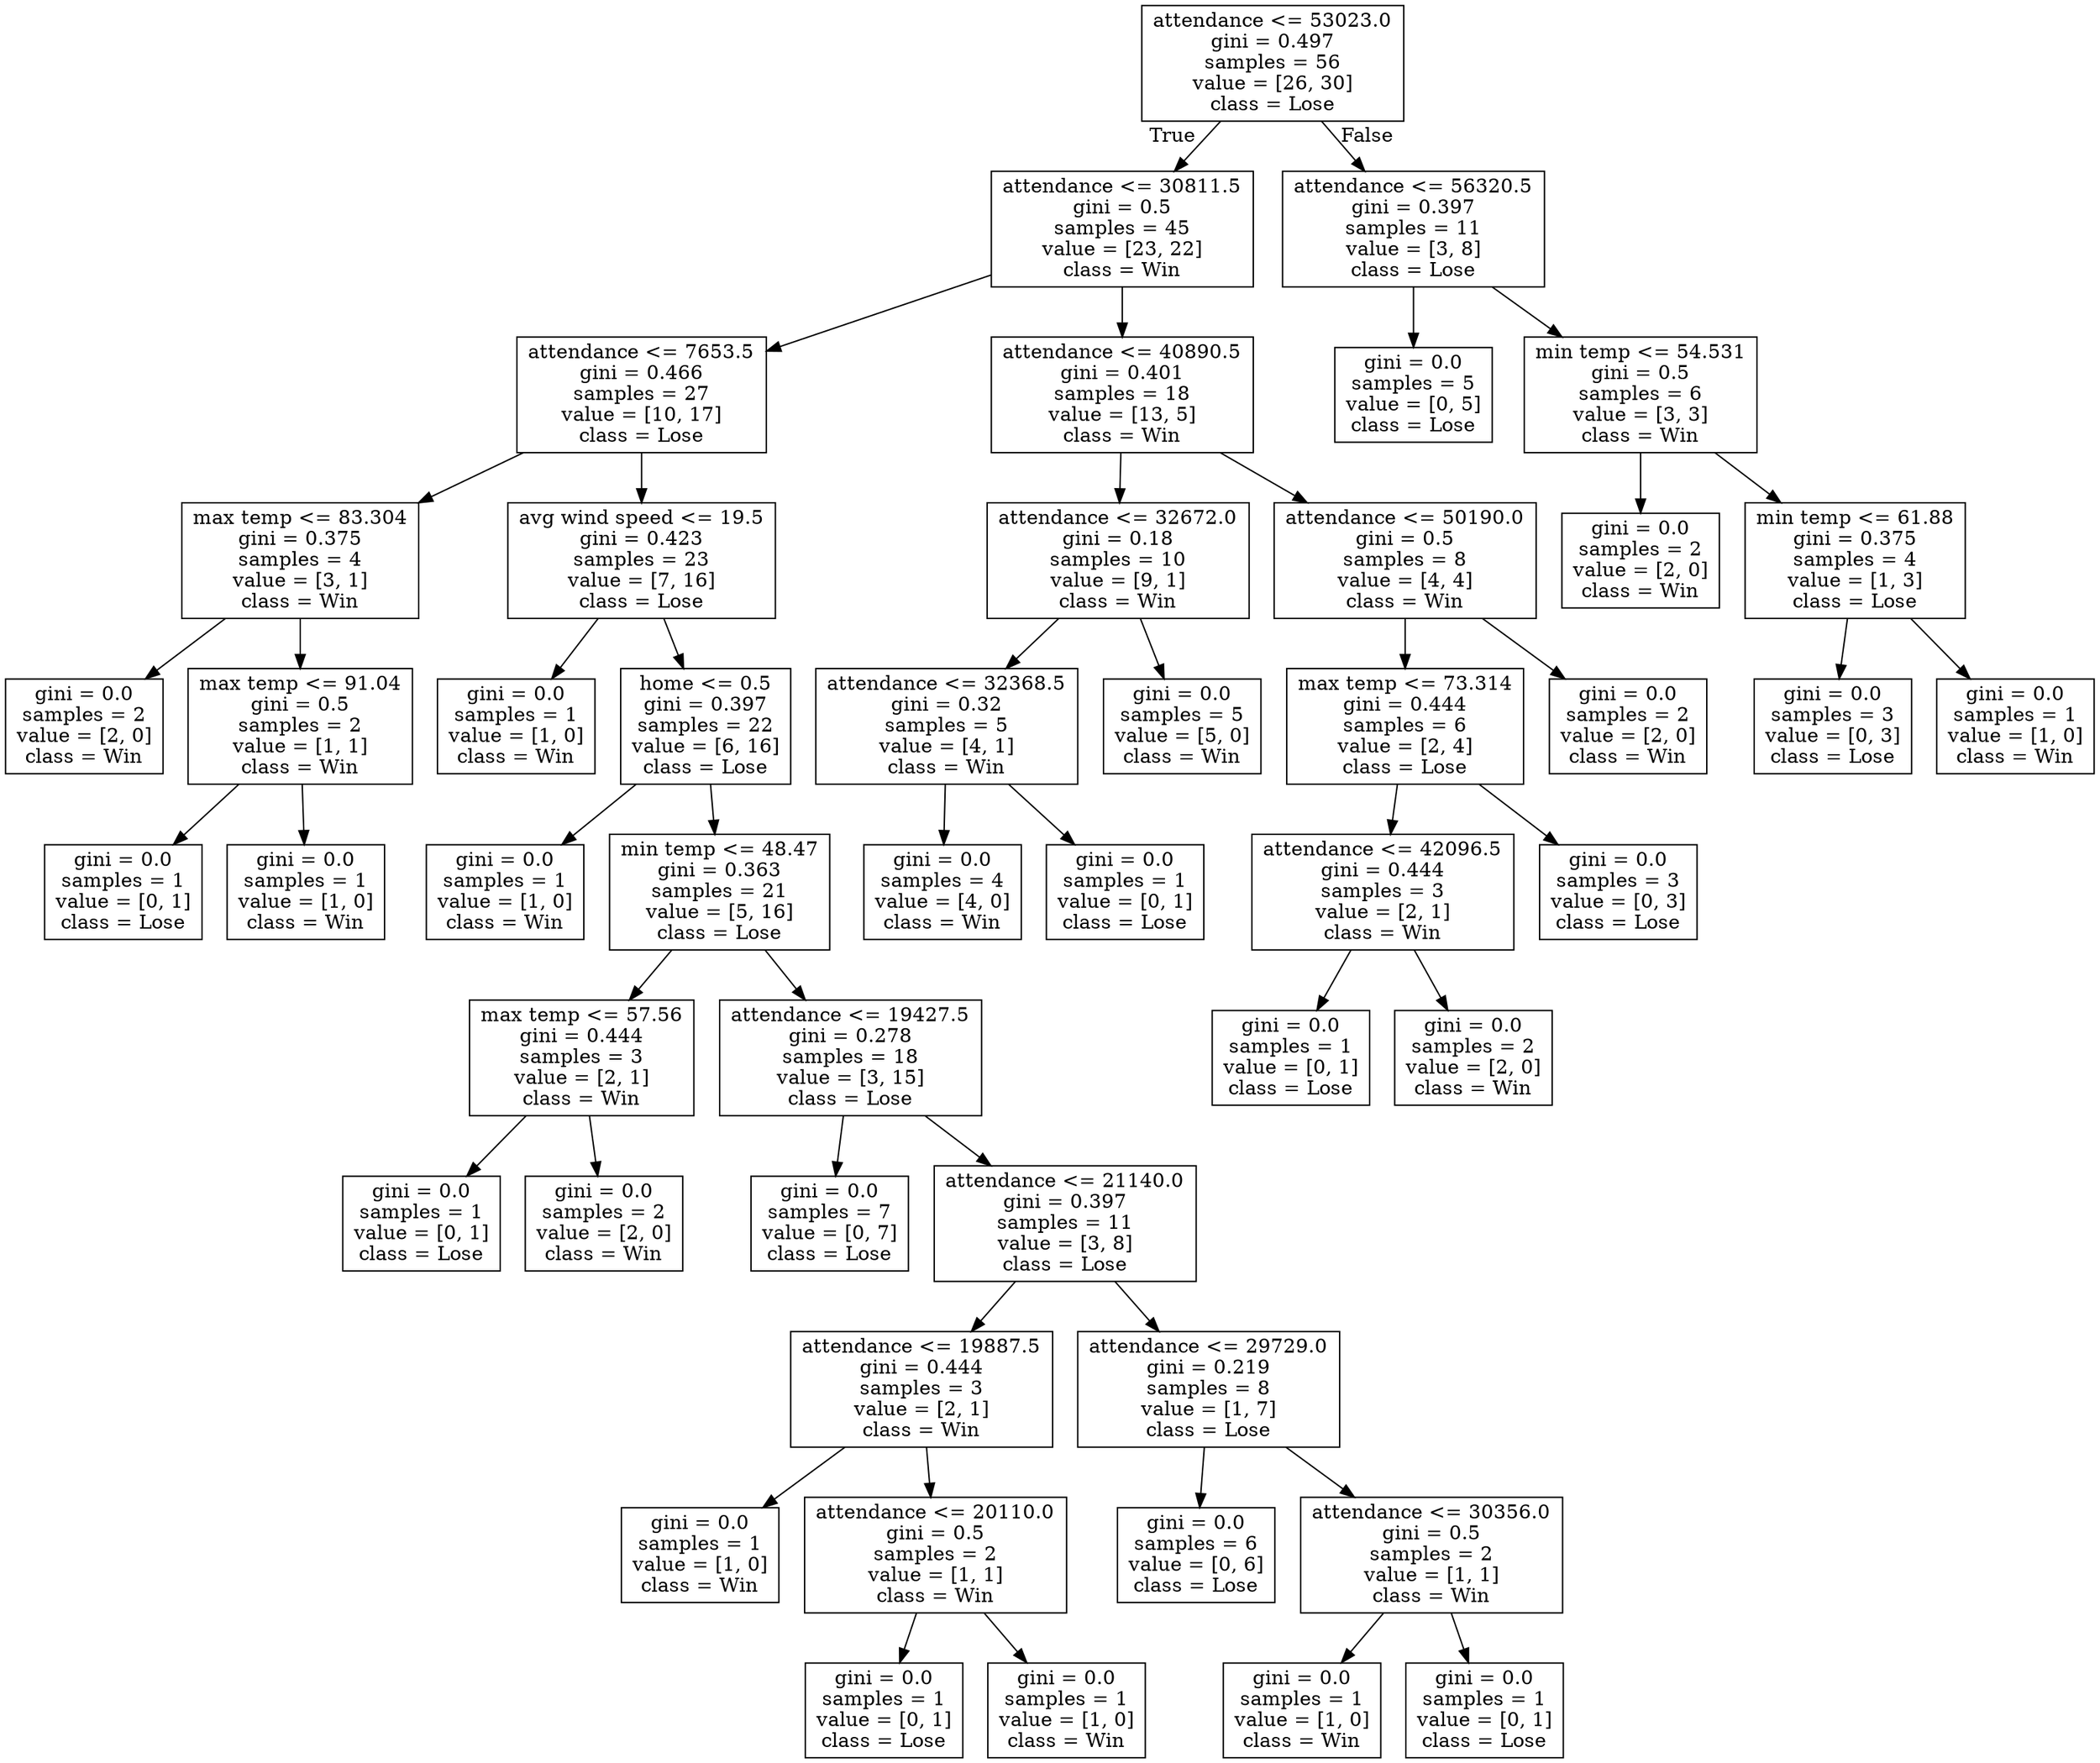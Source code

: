digraph Tree {
node [shape=box] ;
0 [label="attendance <= 53023.0\ngini = 0.497\nsamples = 56\nvalue = [26, 30]\nclass = Lose"] ;
1 [label="attendance <= 30811.5\ngini = 0.5\nsamples = 45\nvalue = [23, 22]\nclass = Win"] ;
0 -> 1 [labeldistance=2.5, labelangle=45, headlabel="True"] ;
2 [label="attendance <= 7653.5\ngini = 0.466\nsamples = 27\nvalue = [10, 17]\nclass = Lose"] ;
1 -> 2 ;
3 [label="max temp <= 83.304\ngini = 0.375\nsamples = 4\nvalue = [3, 1]\nclass = Win"] ;
2 -> 3 ;
4 [label="gini = 0.0\nsamples = 2\nvalue = [2, 0]\nclass = Win"] ;
3 -> 4 ;
5 [label="max temp <= 91.04\ngini = 0.5\nsamples = 2\nvalue = [1, 1]\nclass = Win"] ;
3 -> 5 ;
6 [label="gini = 0.0\nsamples = 1\nvalue = [0, 1]\nclass = Lose"] ;
5 -> 6 ;
7 [label="gini = 0.0\nsamples = 1\nvalue = [1, 0]\nclass = Win"] ;
5 -> 7 ;
8 [label="avg wind speed <= 19.5\ngini = 0.423\nsamples = 23\nvalue = [7, 16]\nclass = Lose"] ;
2 -> 8 ;
9 [label="gini = 0.0\nsamples = 1\nvalue = [1, 0]\nclass = Win"] ;
8 -> 9 ;
10 [label="home <= 0.5\ngini = 0.397\nsamples = 22\nvalue = [6, 16]\nclass = Lose"] ;
8 -> 10 ;
11 [label="gini = 0.0\nsamples = 1\nvalue = [1, 0]\nclass = Win"] ;
10 -> 11 ;
12 [label="min temp <= 48.47\ngini = 0.363\nsamples = 21\nvalue = [5, 16]\nclass = Lose"] ;
10 -> 12 ;
13 [label="max temp <= 57.56\ngini = 0.444\nsamples = 3\nvalue = [2, 1]\nclass = Win"] ;
12 -> 13 ;
14 [label="gini = 0.0\nsamples = 1\nvalue = [0, 1]\nclass = Lose"] ;
13 -> 14 ;
15 [label="gini = 0.0\nsamples = 2\nvalue = [2, 0]\nclass = Win"] ;
13 -> 15 ;
16 [label="attendance <= 19427.5\ngini = 0.278\nsamples = 18\nvalue = [3, 15]\nclass = Lose"] ;
12 -> 16 ;
17 [label="gini = 0.0\nsamples = 7\nvalue = [0, 7]\nclass = Lose"] ;
16 -> 17 ;
18 [label="attendance <= 21140.0\ngini = 0.397\nsamples = 11\nvalue = [3, 8]\nclass = Lose"] ;
16 -> 18 ;
19 [label="attendance <= 19887.5\ngini = 0.444\nsamples = 3\nvalue = [2, 1]\nclass = Win"] ;
18 -> 19 ;
20 [label="gini = 0.0\nsamples = 1\nvalue = [1, 0]\nclass = Win"] ;
19 -> 20 ;
21 [label="attendance <= 20110.0\ngini = 0.5\nsamples = 2\nvalue = [1, 1]\nclass = Win"] ;
19 -> 21 ;
22 [label="gini = 0.0\nsamples = 1\nvalue = [0, 1]\nclass = Lose"] ;
21 -> 22 ;
23 [label="gini = 0.0\nsamples = 1\nvalue = [1, 0]\nclass = Win"] ;
21 -> 23 ;
24 [label="attendance <= 29729.0\ngini = 0.219\nsamples = 8\nvalue = [1, 7]\nclass = Lose"] ;
18 -> 24 ;
25 [label="gini = 0.0\nsamples = 6\nvalue = [0, 6]\nclass = Lose"] ;
24 -> 25 ;
26 [label="attendance <= 30356.0\ngini = 0.5\nsamples = 2\nvalue = [1, 1]\nclass = Win"] ;
24 -> 26 ;
27 [label="gini = 0.0\nsamples = 1\nvalue = [1, 0]\nclass = Win"] ;
26 -> 27 ;
28 [label="gini = 0.0\nsamples = 1\nvalue = [0, 1]\nclass = Lose"] ;
26 -> 28 ;
29 [label="attendance <= 40890.5\ngini = 0.401\nsamples = 18\nvalue = [13, 5]\nclass = Win"] ;
1 -> 29 ;
30 [label="attendance <= 32672.0\ngini = 0.18\nsamples = 10\nvalue = [9, 1]\nclass = Win"] ;
29 -> 30 ;
31 [label="attendance <= 32368.5\ngini = 0.32\nsamples = 5\nvalue = [4, 1]\nclass = Win"] ;
30 -> 31 ;
32 [label="gini = 0.0\nsamples = 4\nvalue = [4, 0]\nclass = Win"] ;
31 -> 32 ;
33 [label="gini = 0.0\nsamples = 1\nvalue = [0, 1]\nclass = Lose"] ;
31 -> 33 ;
34 [label="gini = 0.0\nsamples = 5\nvalue = [5, 0]\nclass = Win"] ;
30 -> 34 ;
35 [label="attendance <= 50190.0\ngini = 0.5\nsamples = 8\nvalue = [4, 4]\nclass = Win"] ;
29 -> 35 ;
36 [label="max temp <= 73.314\ngini = 0.444\nsamples = 6\nvalue = [2, 4]\nclass = Lose"] ;
35 -> 36 ;
37 [label="attendance <= 42096.5\ngini = 0.444\nsamples = 3\nvalue = [2, 1]\nclass = Win"] ;
36 -> 37 ;
38 [label="gini = 0.0\nsamples = 1\nvalue = [0, 1]\nclass = Lose"] ;
37 -> 38 ;
39 [label="gini = 0.0\nsamples = 2\nvalue = [2, 0]\nclass = Win"] ;
37 -> 39 ;
40 [label="gini = 0.0\nsamples = 3\nvalue = [0, 3]\nclass = Lose"] ;
36 -> 40 ;
41 [label="gini = 0.0\nsamples = 2\nvalue = [2, 0]\nclass = Win"] ;
35 -> 41 ;
42 [label="attendance <= 56320.5\ngini = 0.397\nsamples = 11\nvalue = [3, 8]\nclass = Lose"] ;
0 -> 42 [labeldistance=2.5, labelangle=-45, headlabel="False"] ;
43 [label="gini = 0.0\nsamples = 5\nvalue = [0, 5]\nclass = Lose"] ;
42 -> 43 ;
44 [label="min temp <= 54.531\ngini = 0.5\nsamples = 6\nvalue = [3, 3]\nclass = Win"] ;
42 -> 44 ;
45 [label="gini = 0.0\nsamples = 2\nvalue = [2, 0]\nclass = Win"] ;
44 -> 45 ;
46 [label="min temp <= 61.88\ngini = 0.375\nsamples = 4\nvalue = [1, 3]\nclass = Lose"] ;
44 -> 46 ;
47 [label="gini = 0.0\nsamples = 3\nvalue = [0, 3]\nclass = Lose"] ;
46 -> 47 ;
48 [label="gini = 0.0\nsamples = 1\nvalue = [1, 0]\nclass = Win"] ;
46 -> 48 ;
}